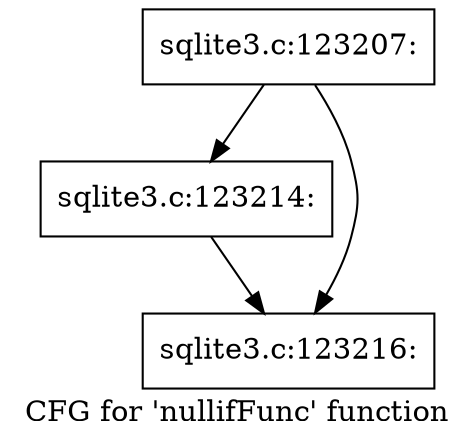 digraph "CFG for 'nullifFunc' function" {
	label="CFG for 'nullifFunc' function";

	Node0x55c0f87e3f60 [shape=record,label="{sqlite3.c:123207:}"];
	Node0x55c0f87e3f60 -> Node0x55c0f87e74c0;
	Node0x55c0f87e3f60 -> Node0x55c0f87e7510;
	Node0x55c0f87e74c0 [shape=record,label="{sqlite3.c:123214:}"];
	Node0x55c0f87e74c0 -> Node0x55c0f87e7510;
	Node0x55c0f87e7510 [shape=record,label="{sqlite3.c:123216:}"];
}
